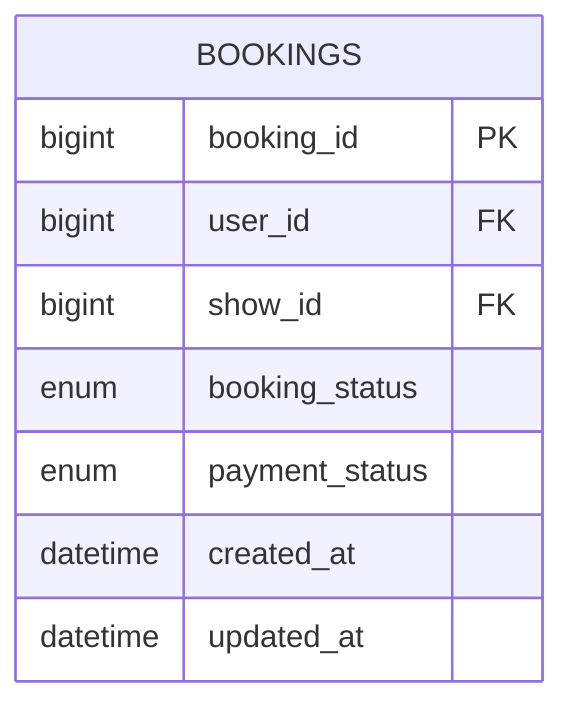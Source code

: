 erDiagram
    BOOKINGS {
        bigint booking_id PK
        bigint user_id FK
        bigint show_id FK
        enum booking_status
        enum payment_status
        datetime created_at
        datetime updated_at
    }